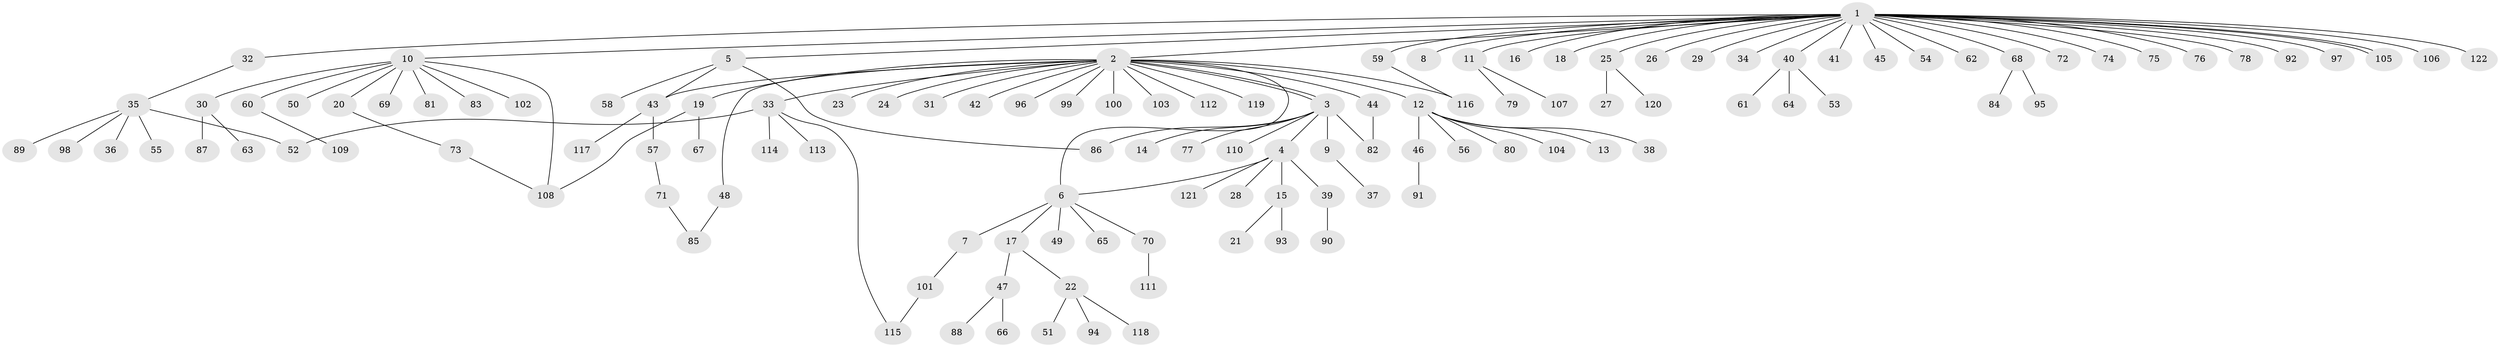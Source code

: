 // coarse degree distribution, {3: 0.06756756756756757, 2: 0.12162162162162163, 5: 0.02702702702702703, 1: 0.7027027027027027, 6: 0.02702702702702703, 8: 0.013513513513513514, 18: 0.013513513513513514, 4: 0.013513513513513514, 27: 0.013513513513513514}
// Generated by graph-tools (version 1.1) at 2025/36/03/04/25 23:36:51]
// undirected, 122 vertices, 133 edges
graph export_dot {
  node [color=gray90,style=filled];
  1;
  2;
  3;
  4;
  5;
  6;
  7;
  8;
  9;
  10;
  11;
  12;
  13;
  14;
  15;
  16;
  17;
  18;
  19;
  20;
  21;
  22;
  23;
  24;
  25;
  26;
  27;
  28;
  29;
  30;
  31;
  32;
  33;
  34;
  35;
  36;
  37;
  38;
  39;
  40;
  41;
  42;
  43;
  44;
  45;
  46;
  47;
  48;
  49;
  50;
  51;
  52;
  53;
  54;
  55;
  56;
  57;
  58;
  59;
  60;
  61;
  62;
  63;
  64;
  65;
  66;
  67;
  68;
  69;
  70;
  71;
  72;
  73;
  74;
  75;
  76;
  77;
  78;
  79;
  80;
  81;
  82;
  83;
  84;
  85;
  86;
  87;
  88;
  89;
  90;
  91;
  92;
  93;
  94;
  95;
  96;
  97;
  98;
  99;
  100;
  101;
  102;
  103;
  104;
  105;
  106;
  107;
  108;
  109;
  110;
  111;
  112;
  113;
  114;
  115;
  116;
  117;
  118;
  119;
  120;
  121;
  122;
  1 -- 2;
  1 -- 5;
  1 -- 8;
  1 -- 10;
  1 -- 11;
  1 -- 16;
  1 -- 18;
  1 -- 25;
  1 -- 26;
  1 -- 29;
  1 -- 32;
  1 -- 34;
  1 -- 40;
  1 -- 41;
  1 -- 45;
  1 -- 54;
  1 -- 59;
  1 -- 62;
  1 -- 68;
  1 -- 72;
  1 -- 74;
  1 -- 75;
  1 -- 76;
  1 -- 78;
  1 -- 92;
  1 -- 97;
  1 -- 105;
  1 -- 105;
  1 -- 106;
  1 -- 122;
  2 -- 3;
  2 -- 3;
  2 -- 6;
  2 -- 12;
  2 -- 19;
  2 -- 23;
  2 -- 24;
  2 -- 31;
  2 -- 33;
  2 -- 42;
  2 -- 43;
  2 -- 44;
  2 -- 48;
  2 -- 96;
  2 -- 99;
  2 -- 100;
  2 -- 103;
  2 -- 112;
  2 -- 116;
  2 -- 119;
  3 -- 4;
  3 -- 9;
  3 -- 14;
  3 -- 77;
  3 -- 82;
  3 -- 86;
  3 -- 110;
  4 -- 6;
  4 -- 15;
  4 -- 28;
  4 -- 39;
  4 -- 121;
  5 -- 43;
  5 -- 58;
  5 -- 86;
  6 -- 7;
  6 -- 17;
  6 -- 49;
  6 -- 65;
  6 -- 70;
  7 -- 101;
  9 -- 37;
  10 -- 20;
  10 -- 30;
  10 -- 50;
  10 -- 60;
  10 -- 69;
  10 -- 81;
  10 -- 83;
  10 -- 102;
  10 -- 108;
  11 -- 79;
  11 -- 107;
  12 -- 13;
  12 -- 38;
  12 -- 46;
  12 -- 56;
  12 -- 80;
  12 -- 104;
  15 -- 21;
  15 -- 93;
  17 -- 22;
  17 -- 47;
  19 -- 67;
  19 -- 108;
  20 -- 73;
  22 -- 51;
  22 -- 94;
  22 -- 118;
  25 -- 27;
  25 -- 120;
  30 -- 63;
  30 -- 87;
  32 -- 35;
  33 -- 52;
  33 -- 113;
  33 -- 114;
  33 -- 115;
  35 -- 36;
  35 -- 52;
  35 -- 55;
  35 -- 89;
  35 -- 98;
  39 -- 90;
  40 -- 53;
  40 -- 61;
  40 -- 64;
  43 -- 57;
  43 -- 117;
  44 -- 82;
  46 -- 91;
  47 -- 66;
  47 -- 88;
  48 -- 85;
  57 -- 71;
  59 -- 116;
  60 -- 109;
  68 -- 84;
  68 -- 95;
  70 -- 111;
  71 -- 85;
  73 -- 108;
  101 -- 115;
}
